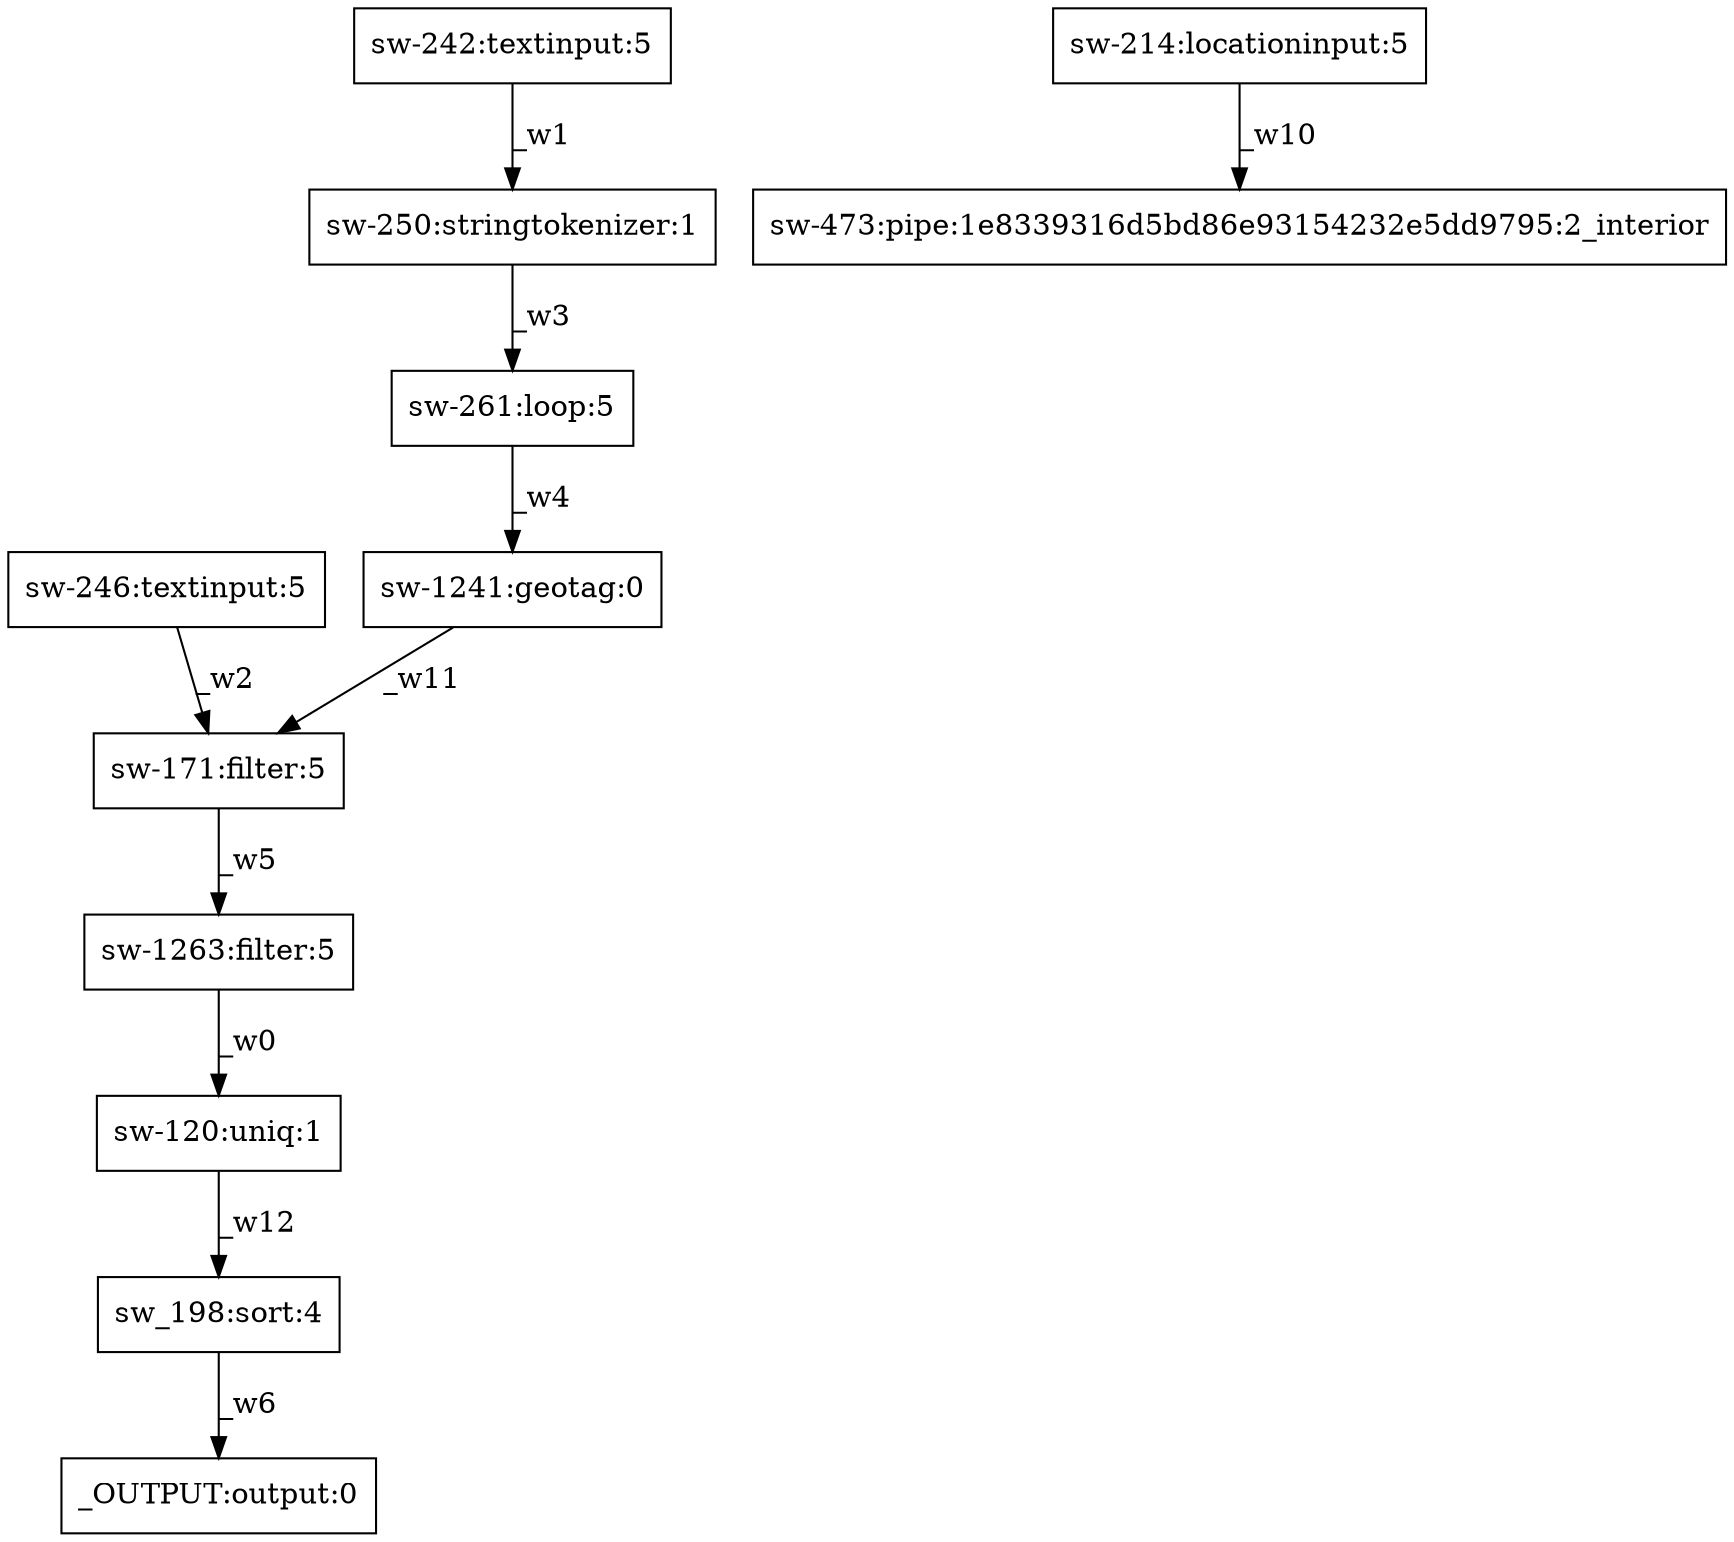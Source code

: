digraph test1 { node [shape=box] "sw-1241" [label="sw-1241:geotag:0"];"sw-246" [label="sw-246:textinput:5"];"sw-171" [label="sw-171:filter:5"];"_OUTPUT" [label="_OUTPUT:output:0"];"sw-214" [label="sw-214:locationinput:5"];"sw_198" [label="sw_198:sort:4"];"sw-1263" [label="sw-1263:filter:5"];"sw-242" [label="sw-242:textinput:5"];"sw-473" [label="sw-473:pipe:1e8339316d5bd86e93154232e5dd9795:2_interior"];"sw-120" [label="sw-120:uniq:1"];"sw-250" [label="sw-250:stringtokenizer:1"];"sw-261" [label="sw-261:loop:5"];"sw-1263" -> "sw-120" [label="_w0"];"sw-242" -> "sw-250" [label="_w1"];"sw-246" -> "sw-171" [label="_w2"];"sw-250" -> "sw-261" [label="_w3"];"sw-261" -> "sw-1241" [label="_w4"];"sw-171" -> "sw-1263" [label="_w5"];"sw_198" -> "_OUTPUT" [label="_w6"];"sw-214" -> "sw-473" [label="_w10"];"sw-1241" -> "sw-171" [label="_w11"];"sw-120" -> "sw_198" [label="_w12"];}
